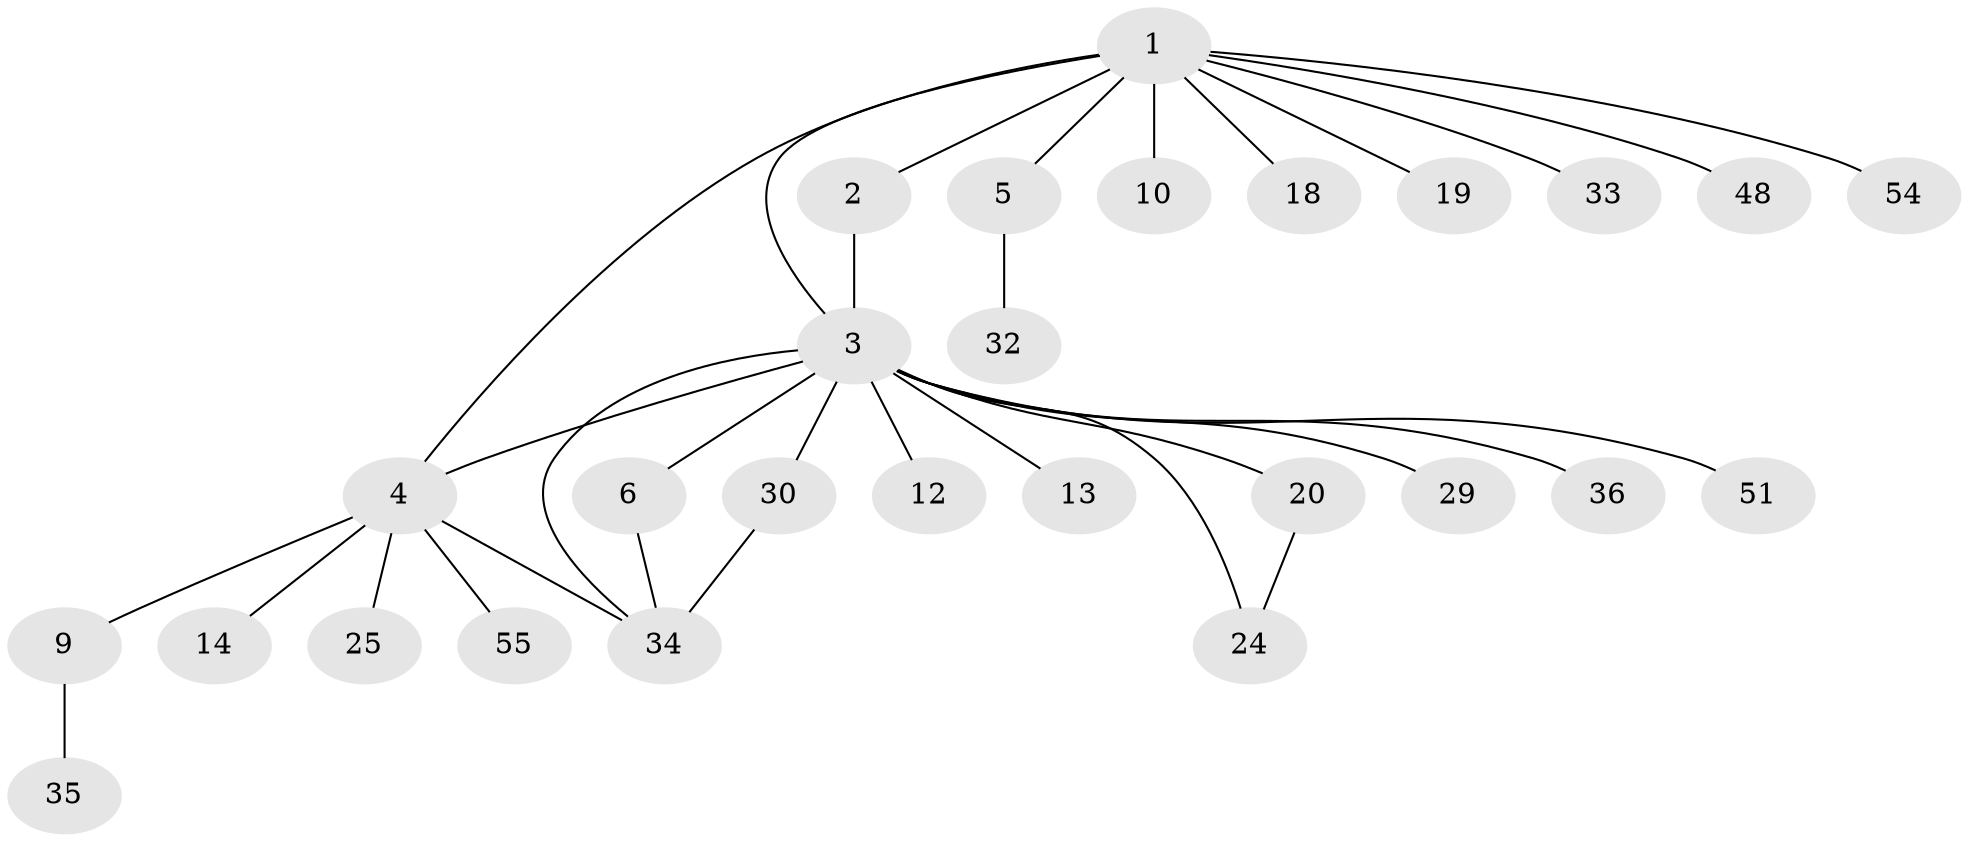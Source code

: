 // original degree distribution, {10: 0.01818181818181818, 2: 0.3090909090909091, 11: 0.01818181818181818, 9: 0.01818181818181818, 3: 0.10909090909090909, 5: 0.01818181818181818, 1: 0.45454545454545453, 4: 0.05454545454545454}
// Generated by graph-tools (version 1.1) at 2025/14/03/09/25 04:14:34]
// undirected, 27 vertices, 32 edges
graph export_dot {
graph [start="1"]
  node [color=gray90,style=filled];
  1 [super="+15"];
  2;
  3 [super="+7"];
  4 [super="+17"];
  5 [super="+21"];
  6;
  9 [super="+11"];
  10 [super="+23"];
  12;
  13 [super="+49"];
  14;
  18 [super="+46"];
  19 [super="+38"];
  20 [super="+43+39+22"];
  24;
  25;
  29;
  30 [super="+47+41"];
  32;
  33;
  34 [super="+45+53+42"];
  35;
  36;
  48;
  51;
  54;
  55;
  1 -- 2;
  1 -- 3;
  1 -- 4 [weight=2];
  1 -- 5;
  1 -- 10;
  1 -- 18;
  1 -- 33;
  1 -- 48;
  1 -- 54;
  1 -- 19;
  2 -- 3;
  3 -- 4;
  3 -- 6;
  3 -- 13;
  3 -- 20;
  3 -- 24;
  3 -- 30 [weight=2];
  3 -- 36;
  3 -- 34;
  3 -- 51;
  3 -- 12;
  3 -- 29;
  4 -- 9;
  4 -- 14;
  4 -- 25;
  4 -- 55;
  4 -- 34;
  5 -- 32;
  6 -- 34;
  9 -- 35;
  20 -- 24;
  30 -- 34;
}
